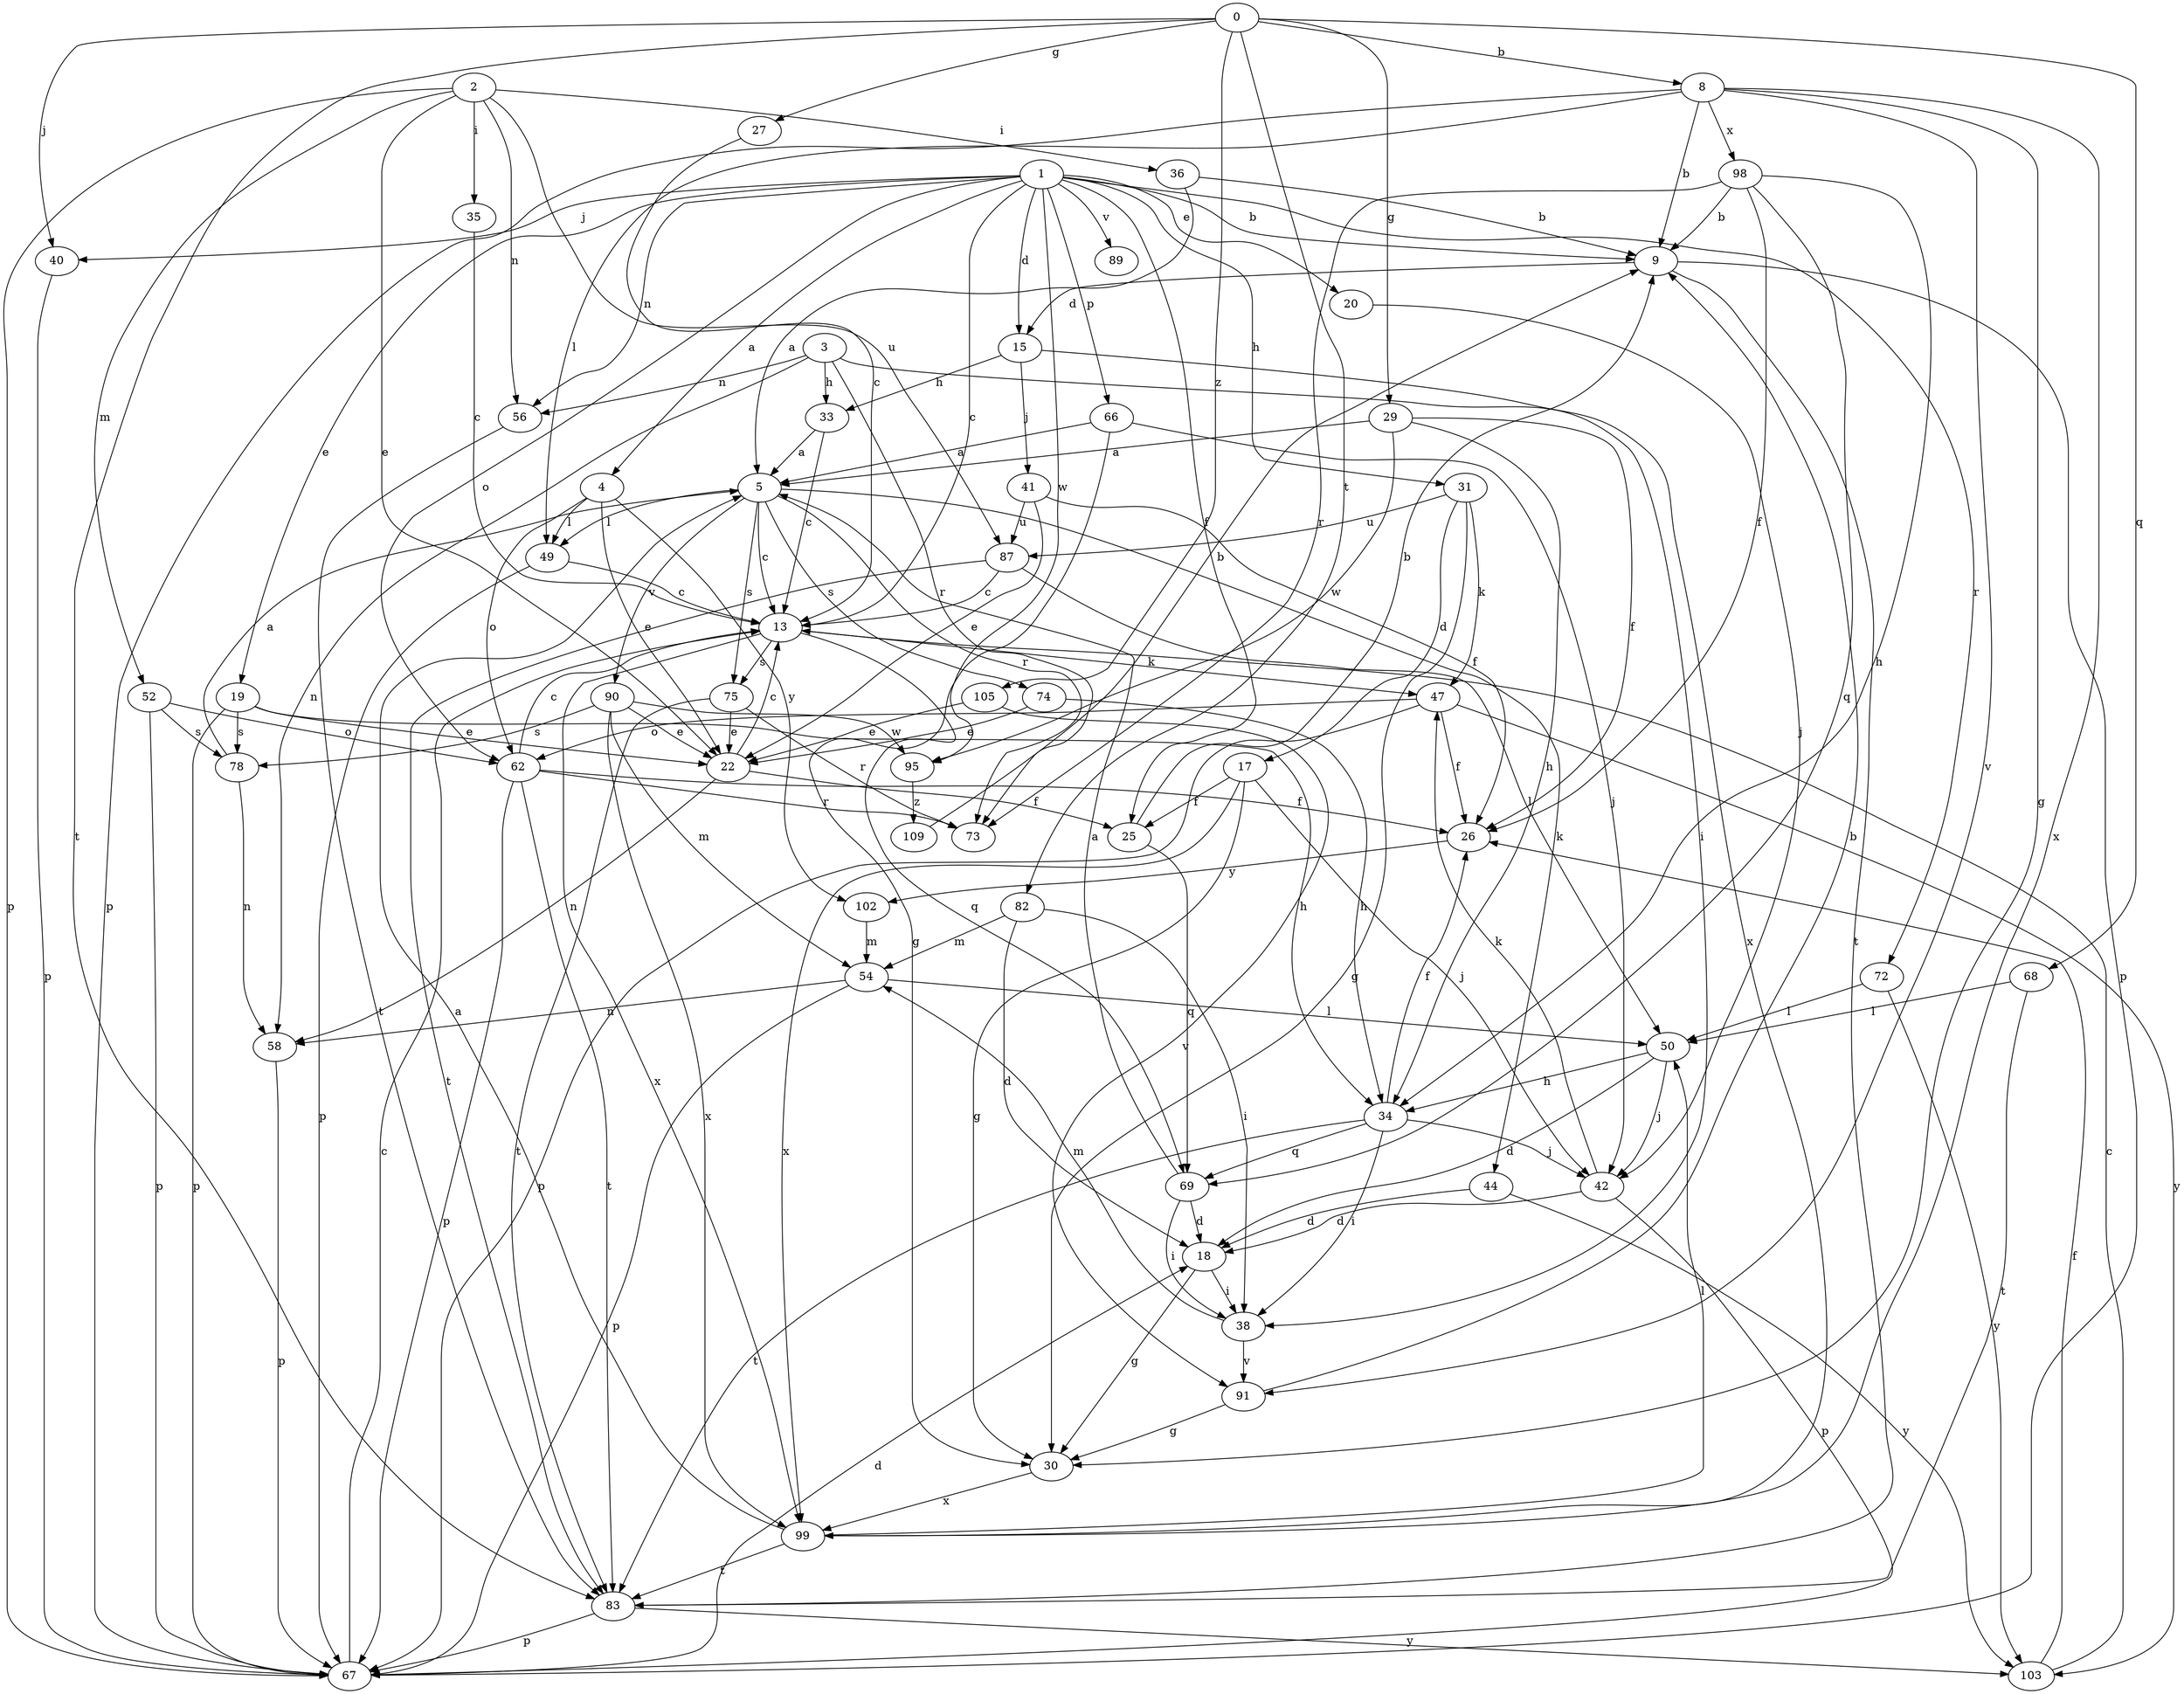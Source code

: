 strict digraph  {
0;
1;
2;
3;
4;
5;
8;
9;
13;
15;
17;
18;
19;
20;
22;
25;
26;
27;
29;
30;
31;
33;
34;
35;
36;
38;
40;
41;
42;
44;
47;
49;
50;
52;
54;
56;
58;
62;
66;
67;
68;
69;
72;
73;
74;
75;
78;
82;
83;
87;
89;
90;
91;
95;
98;
99;
102;
103;
105;
109;
0 -> 8  [label=b];
0 -> 27  [label=g];
0 -> 29  [label=g];
0 -> 40  [label=j];
0 -> 68  [label=q];
0 -> 82  [label=t];
0 -> 83  [label=t];
0 -> 105  [label=z];
1 -> 4  [label=a];
1 -> 9  [label=b];
1 -> 13  [label=c];
1 -> 15  [label=d];
1 -> 19  [label=e];
1 -> 20  [label=e];
1 -> 25  [label=f];
1 -> 31  [label=h];
1 -> 40  [label=j];
1 -> 56  [label=n];
1 -> 62  [label=o];
1 -> 66  [label=p];
1 -> 72  [label=r];
1 -> 89  [label=v];
1 -> 95  [label=w];
2 -> 22  [label=e];
2 -> 35  [label=i];
2 -> 36  [label=i];
2 -> 52  [label=m];
2 -> 56  [label=n];
2 -> 67  [label=p];
2 -> 87  [label=u];
3 -> 33  [label=h];
3 -> 38  [label=i];
3 -> 56  [label=n];
3 -> 58  [label=n];
3 -> 73  [label=r];
4 -> 22  [label=e];
4 -> 49  [label=l];
4 -> 62  [label=o];
4 -> 102  [label=y];
5 -> 13  [label=c];
5 -> 44  [label=k];
5 -> 49  [label=l];
5 -> 73  [label=r];
5 -> 74  [label=s];
5 -> 75  [label=s];
5 -> 90  [label=v];
8 -> 9  [label=b];
8 -> 30  [label=g];
8 -> 49  [label=l];
8 -> 67  [label=p];
8 -> 91  [label=v];
8 -> 98  [label=x];
8 -> 99  [label=x];
9 -> 15  [label=d];
9 -> 67  [label=p];
9 -> 83  [label=t];
13 -> 47  [label=k];
13 -> 69  [label=q];
13 -> 75  [label=s];
13 -> 99  [label=x];
15 -> 33  [label=h];
15 -> 41  [label=j];
15 -> 99  [label=x];
17 -> 25  [label=f];
17 -> 30  [label=g];
17 -> 42  [label=j];
17 -> 99  [label=x];
18 -> 30  [label=g];
18 -> 38  [label=i];
19 -> 22  [label=e];
19 -> 34  [label=h];
19 -> 67  [label=p];
19 -> 78  [label=s];
20 -> 42  [label=j];
22 -> 13  [label=c];
22 -> 25  [label=f];
22 -> 58  [label=n];
25 -> 9  [label=b];
25 -> 69  [label=q];
26 -> 102  [label=y];
27 -> 13  [label=c];
29 -> 5  [label=a];
29 -> 26  [label=f];
29 -> 34  [label=h];
29 -> 95  [label=w];
30 -> 99  [label=x];
31 -> 17  [label=d];
31 -> 30  [label=g];
31 -> 47  [label=k];
31 -> 87  [label=u];
33 -> 5  [label=a];
33 -> 13  [label=c];
34 -> 26  [label=f];
34 -> 38  [label=i];
34 -> 42  [label=j];
34 -> 69  [label=q];
34 -> 83  [label=t];
35 -> 13  [label=c];
36 -> 5  [label=a];
36 -> 9  [label=b];
38 -> 54  [label=m];
38 -> 91  [label=v];
40 -> 67  [label=p];
41 -> 22  [label=e];
41 -> 26  [label=f];
41 -> 87  [label=u];
42 -> 18  [label=d];
42 -> 47  [label=k];
42 -> 67  [label=p];
44 -> 18  [label=d];
44 -> 103  [label=y];
47 -> 26  [label=f];
47 -> 62  [label=o];
47 -> 67  [label=p];
47 -> 103  [label=y];
49 -> 13  [label=c];
49 -> 67  [label=p];
50 -> 18  [label=d];
50 -> 34  [label=h];
50 -> 42  [label=j];
52 -> 62  [label=o];
52 -> 67  [label=p];
52 -> 78  [label=s];
54 -> 50  [label=l];
54 -> 58  [label=n];
54 -> 67  [label=p];
56 -> 83  [label=t];
58 -> 67  [label=p];
62 -> 13  [label=c];
62 -> 26  [label=f];
62 -> 67  [label=p];
62 -> 73  [label=r];
62 -> 83  [label=t];
66 -> 5  [label=a];
66 -> 30  [label=g];
66 -> 42  [label=j];
67 -> 13  [label=c];
67 -> 18  [label=d];
68 -> 50  [label=l];
68 -> 83  [label=t];
69 -> 5  [label=a];
69 -> 18  [label=d];
69 -> 38  [label=i];
72 -> 50  [label=l];
72 -> 103  [label=y];
74 -> 22  [label=e];
74 -> 34  [label=h];
75 -> 22  [label=e];
75 -> 73  [label=r];
75 -> 83  [label=t];
78 -> 5  [label=a];
78 -> 58  [label=n];
82 -> 18  [label=d];
82 -> 38  [label=i];
82 -> 54  [label=m];
83 -> 67  [label=p];
83 -> 103  [label=y];
87 -> 13  [label=c];
87 -> 50  [label=l];
87 -> 83  [label=t];
90 -> 22  [label=e];
90 -> 54  [label=m];
90 -> 78  [label=s];
90 -> 95  [label=w];
90 -> 99  [label=x];
91 -> 9  [label=b];
91 -> 30  [label=g];
95 -> 109  [label=z];
98 -> 9  [label=b];
98 -> 26  [label=f];
98 -> 34  [label=h];
98 -> 69  [label=q];
98 -> 73  [label=r];
99 -> 5  [label=a];
99 -> 50  [label=l];
99 -> 83  [label=t];
102 -> 54  [label=m];
103 -> 13  [label=c];
103 -> 26  [label=f];
105 -> 22  [label=e];
105 -> 91  [label=v];
109 -> 9  [label=b];
}
